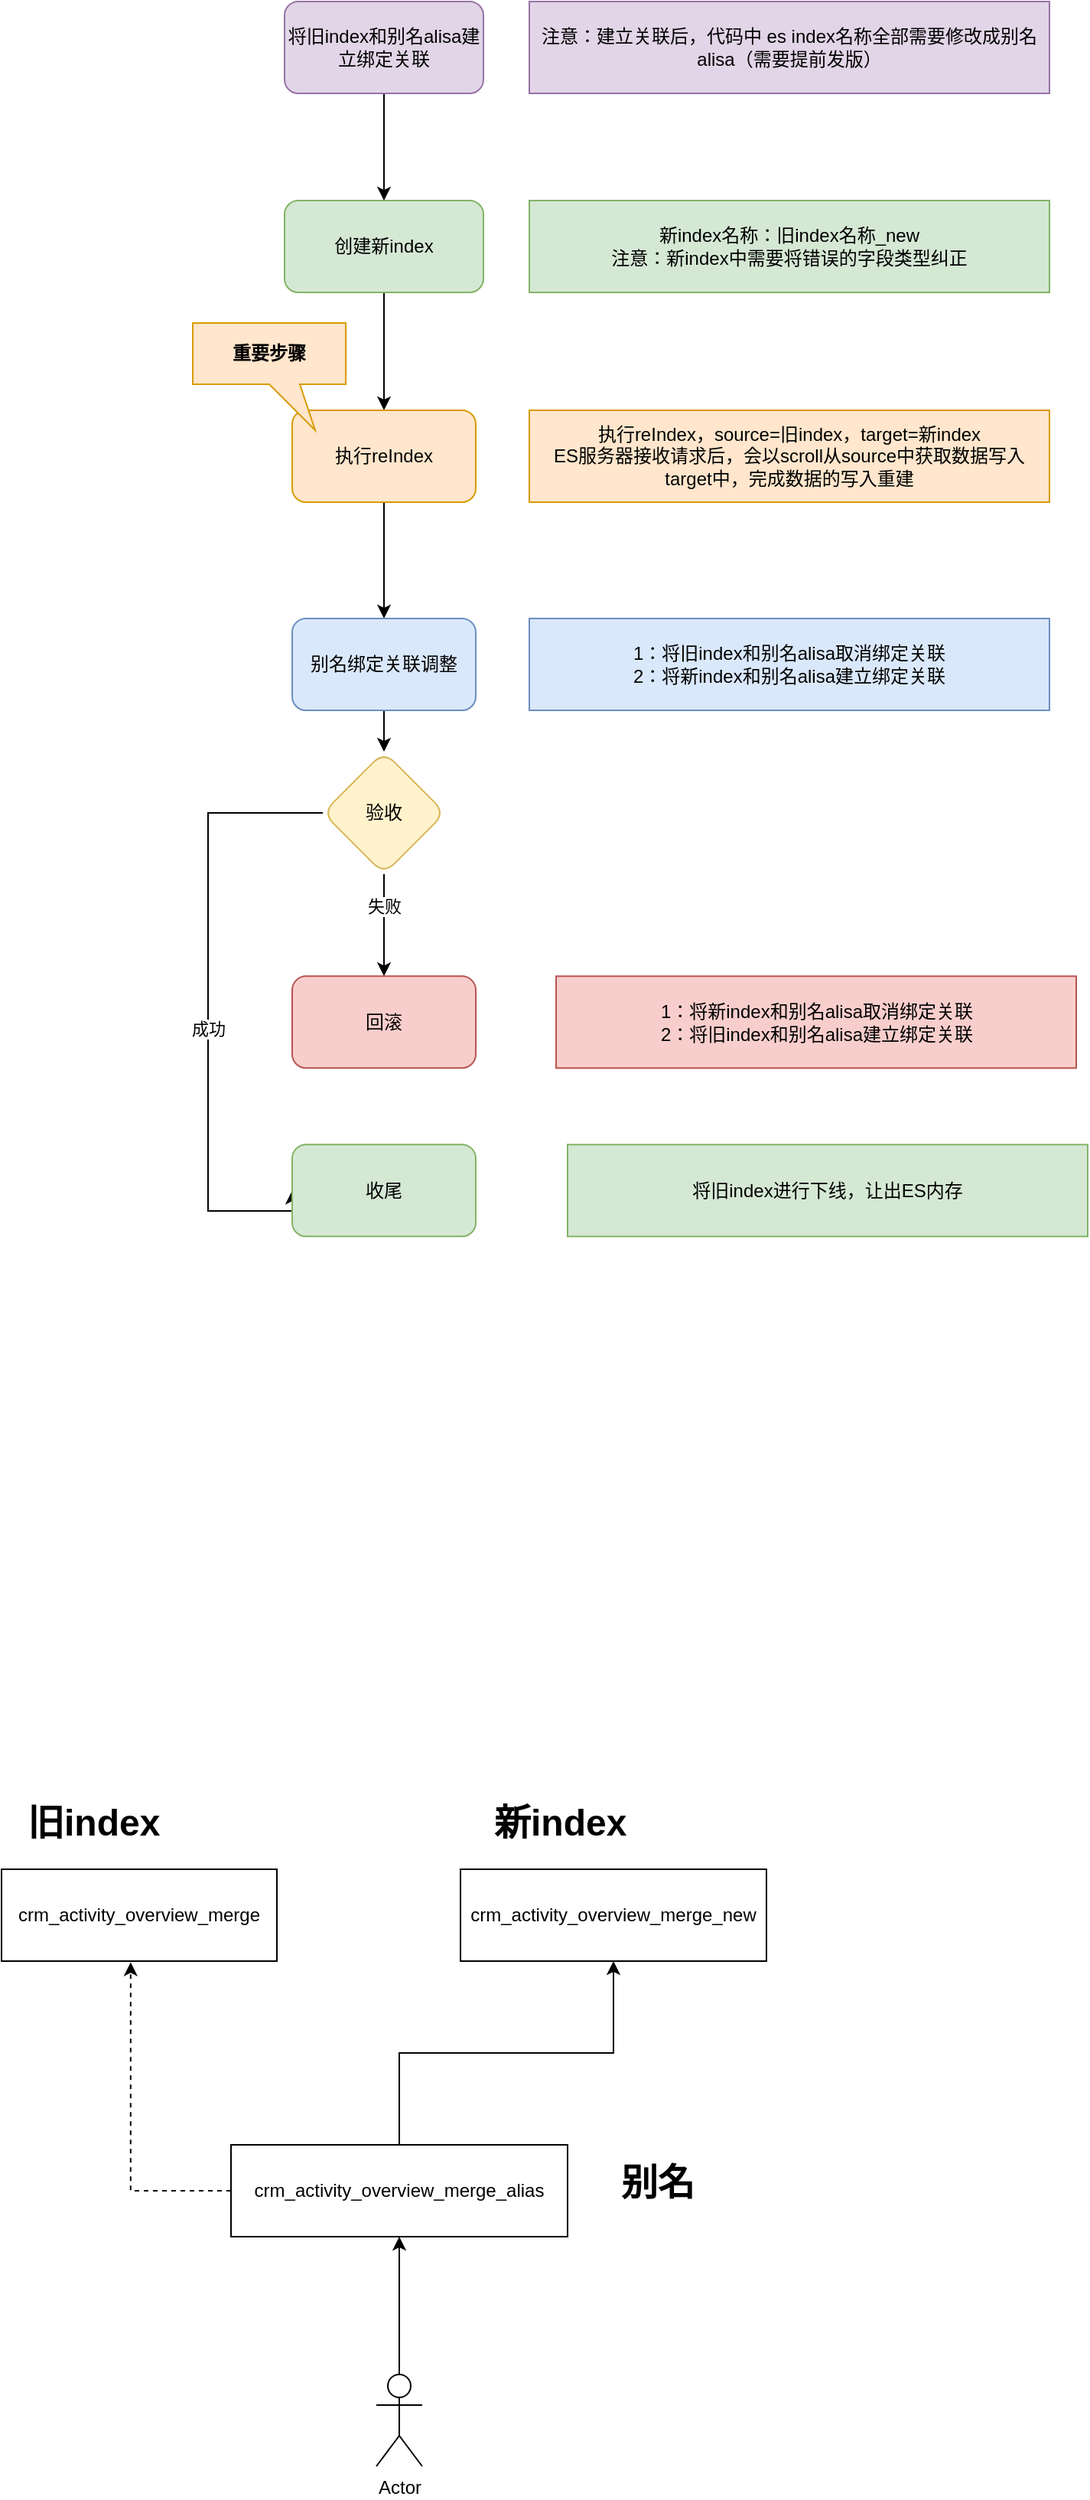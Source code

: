 <mxfile version="22.1.20" type="github">
  <diagram name="第 1 页" id="k2K2BacnFWVTWWxh2E1V">
    <mxGraphModel dx="2622" dy="1075" grid="1" gridSize="10" guides="1" tooltips="1" connect="1" arrows="1" fold="1" page="1" pageScale="1" pageWidth="827" pageHeight="1169" math="0" shadow="0">
      <root>
        <mxCell id="0" />
        <mxCell id="1" parent="0" />
        <mxCell id="hpwQwDmwqJIpBTNwLYX5-7" value="" style="edgeStyle=orthogonalEdgeStyle;rounded=0;orthogonalLoop=1;jettySize=auto;html=1;" edge="1" parent="1" source="hpwQwDmwqJIpBTNwLYX5-1" target="hpwQwDmwqJIpBTNwLYX5-6">
          <mxGeometry relative="1" as="geometry" />
        </mxCell>
        <mxCell id="hpwQwDmwqJIpBTNwLYX5-1" value="创建新index" style="rounded=1;whiteSpace=wrap;html=1;fillColor=#d5e8d4;strokeColor=#82b366;" vertex="1" parent="1">
          <mxGeometry x="-270" y="360" width="130" height="60" as="geometry" />
        </mxCell>
        <mxCell id="hpwQwDmwqJIpBTNwLYX5-9" value="" style="edgeStyle=orthogonalEdgeStyle;rounded=0;orthogonalLoop=1;jettySize=auto;html=1;" edge="1" parent="1" source="hpwQwDmwqJIpBTNwLYX5-6" target="hpwQwDmwqJIpBTNwLYX5-8">
          <mxGeometry relative="1" as="geometry" />
        </mxCell>
        <mxCell id="hpwQwDmwqJIpBTNwLYX5-6" value="执行reIndex" style="whiteSpace=wrap;html=1;rounded=1;fillColor=#ffe6cc;strokeColor=#d79b00;" vertex="1" parent="1">
          <mxGeometry x="-265" y="497" width="120" height="60" as="geometry" />
        </mxCell>
        <mxCell id="hpwQwDmwqJIpBTNwLYX5-48" style="edgeStyle=orthogonalEdgeStyle;rounded=0;orthogonalLoop=1;jettySize=auto;html=1;exitX=0.5;exitY=1;exitDx=0;exitDy=0;entryX=0.5;entryY=0;entryDx=0;entryDy=0;" edge="1" parent="1" source="hpwQwDmwqJIpBTNwLYX5-8" target="hpwQwDmwqJIpBTNwLYX5-41">
          <mxGeometry relative="1" as="geometry" />
        </mxCell>
        <mxCell id="hpwQwDmwqJIpBTNwLYX5-8" value="别名绑定关联调整" style="whiteSpace=wrap;html=1;rounded=1;fillColor=#dae8fc;strokeColor=#6c8ebf;" vertex="1" parent="1">
          <mxGeometry x="-265" y="633" width="120" height="60" as="geometry" />
        </mxCell>
        <mxCell id="hpwQwDmwqJIpBTNwLYX5-12" value="新index名称：旧index名称_new&lt;br&gt;注意：新index中需要将错误的字段类型纠正" style="rounded=0;whiteSpace=wrap;html=1;fillColor=#d5e8d4;strokeColor=#82b366;" vertex="1" parent="1">
          <mxGeometry x="-110" y="360" width="340" height="60" as="geometry" />
        </mxCell>
        <mxCell id="hpwQwDmwqJIpBTNwLYX5-13" value="执行reIndex，source=旧index，target=新index&lt;br&gt;ES服务器接收请求后，会以scroll从source中获取数据写入target中，完成数据的写入重建" style="rounded=0;whiteSpace=wrap;html=1;fillColor=#ffe6cc;strokeColor=#d79b00;" vertex="1" parent="1">
          <mxGeometry x="-110" y="497" width="340" height="60" as="geometry" />
        </mxCell>
        <mxCell id="hpwQwDmwqJIpBTNwLYX5-16" value="重要步骤" style="shape=callout;whiteSpace=wrap;html=1;perimeter=calloutPerimeter;position2=0.8;fillColor=#ffe6cc;strokeColor=#d79b00;fontStyle=1" vertex="1" parent="1">
          <mxGeometry x="-330" y="440" width="100" height="70" as="geometry" />
        </mxCell>
        <mxCell id="hpwQwDmwqJIpBTNwLYX5-37" style="edgeStyle=orthogonalEdgeStyle;rounded=0;orthogonalLoop=1;jettySize=auto;html=1;exitX=0.5;exitY=1;exitDx=0;exitDy=0;" edge="1" parent="1" source="hpwQwDmwqJIpBTNwLYX5-35" target="hpwQwDmwqJIpBTNwLYX5-1">
          <mxGeometry relative="1" as="geometry" />
        </mxCell>
        <mxCell id="hpwQwDmwqJIpBTNwLYX5-35" value="将旧index和别名alisa建立绑定关联" style="rounded=1;whiteSpace=wrap;html=1;fillColor=#e1d5e7;strokeColor=#9673a6;" vertex="1" parent="1">
          <mxGeometry x="-270" y="230" width="130" height="60" as="geometry" />
        </mxCell>
        <mxCell id="hpwQwDmwqJIpBTNwLYX5-38" value="注意：建立关联后，代码中 es index名称全部需要修改成别名alisa（需要提前发版）" style="rounded=0;whiteSpace=wrap;html=1;fillColor=#e1d5e7;strokeColor=#9673a6;" vertex="1" parent="1">
          <mxGeometry x="-110" y="230" width="340" height="60" as="geometry" />
        </mxCell>
        <mxCell id="hpwQwDmwqJIpBTNwLYX5-44" value="" style="edgeStyle=orthogonalEdgeStyle;rounded=0;orthogonalLoop=1;jettySize=auto;html=1;" edge="1" parent="1" source="hpwQwDmwqJIpBTNwLYX5-41" target="hpwQwDmwqJIpBTNwLYX5-43">
          <mxGeometry relative="1" as="geometry" />
        </mxCell>
        <mxCell id="hpwQwDmwqJIpBTNwLYX5-45" value="失败" style="edgeLabel;html=1;align=center;verticalAlign=middle;resizable=0;points=[];" vertex="1" connectable="0" parent="hpwQwDmwqJIpBTNwLYX5-44">
          <mxGeometry x="-0.471" relative="1" as="geometry">
            <mxPoint y="3" as="offset" />
          </mxGeometry>
        </mxCell>
        <mxCell id="hpwQwDmwqJIpBTNwLYX5-49" style="edgeStyle=orthogonalEdgeStyle;rounded=0;orthogonalLoop=1;jettySize=auto;html=1;exitX=0;exitY=0.5;exitDx=0;exitDy=0;entryX=0;entryY=0.5;entryDx=0;entryDy=0;" edge="1" parent="1" source="hpwQwDmwqJIpBTNwLYX5-41" target="hpwQwDmwqJIpBTNwLYX5-50">
          <mxGeometry relative="1" as="geometry">
            <mxPoint x="-360" y="860" as="targetPoint" />
            <Array as="points">
              <mxPoint x="-320" y="760" />
              <mxPoint x="-320" y="1020" />
              <mxPoint x="-265" y="1020" />
            </Array>
          </mxGeometry>
        </mxCell>
        <mxCell id="hpwQwDmwqJIpBTNwLYX5-51" value="成功" style="edgeLabel;html=1;align=center;verticalAlign=middle;resizable=0;points=[];" vertex="1" connectable="0" parent="hpwQwDmwqJIpBTNwLYX5-49">
          <mxGeometry x="0.068" relative="1" as="geometry">
            <mxPoint as="offset" />
          </mxGeometry>
        </mxCell>
        <mxCell id="hpwQwDmwqJIpBTNwLYX5-41" value="验收" style="rhombus;whiteSpace=wrap;html=1;fillColor=#fff2cc;strokeColor=#d6b656;rounded=1;" vertex="1" parent="1">
          <mxGeometry x="-245" y="720" width="80" height="80" as="geometry" />
        </mxCell>
        <mxCell id="hpwQwDmwqJIpBTNwLYX5-43" value="回滚" style="whiteSpace=wrap;html=1;fillColor=#f8cecc;strokeColor=#b85450;rounded=1;" vertex="1" parent="1">
          <mxGeometry x="-265" y="866.67" width="120" height="60" as="geometry" />
        </mxCell>
        <mxCell id="hpwQwDmwqJIpBTNwLYX5-46" value="1：将新index和别名alisa取消绑定关联&lt;br style=&quot;border-color: var(--border-color);&quot;&gt;2：将旧index和别名alisa建立绑定关联" style="rounded=0;whiteSpace=wrap;html=1;fillColor=#f8cecc;strokeColor=#b85450;" vertex="1" parent="1">
          <mxGeometry x="-92.5" y="866.67" width="340" height="60" as="geometry" />
        </mxCell>
        <mxCell id="hpwQwDmwqJIpBTNwLYX5-47" value="1：将旧index和别名alisa取消绑定关联&lt;br&gt;2：将新index和别名alisa建立绑定关联" style="rounded=0;whiteSpace=wrap;html=1;fillColor=#dae8fc;strokeColor=#6c8ebf;" vertex="1" parent="1">
          <mxGeometry x="-110" y="633" width="340" height="60" as="geometry" />
        </mxCell>
        <mxCell id="hpwQwDmwqJIpBTNwLYX5-50" value="收尾" style="whiteSpace=wrap;html=1;fillColor=#d5e8d4;strokeColor=#82b366;rounded=1;" vertex="1" parent="1">
          <mxGeometry x="-265" y="976.67" width="120" height="60" as="geometry" />
        </mxCell>
        <mxCell id="hpwQwDmwqJIpBTNwLYX5-52" value="将旧index进行下线，让出ES内存" style="rounded=0;whiteSpace=wrap;html=1;fillColor=#d5e8d4;strokeColor=#82b366;" vertex="1" parent="1">
          <mxGeometry x="-85" y="976.67" width="340" height="60" as="geometry" />
        </mxCell>
        <mxCell id="hpwQwDmwqJIpBTNwLYX5-53" style="edgeStyle=orthogonalEdgeStyle;rounded=0;orthogonalLoop=1;jettySize=auto;html=1;exitX=0.5;exitY=0;exitDx=0;exitDy=0;entryX=0.5;entryY=1;entryDx=0;entryDy=0;" edge="1" parent="1" source="hpwQwDmwqJIpBTNwLYX5-54" target="hpwQwDmwqJIpBTNwLYX5-56">
          <mxGeometry relative="1" as="geometry" />
        </mxCell>
        <mxCell id="hpwQwDmwqJIpBTNwLYX5-54" value="crm_activity_overview_merge_alias" style="rounded=0;whiteSpace=wrap;html=1;" vertex="1" parent="1">
          <mxGeometry x="-305" y="1630" width="220" height="60" as="geometry" />
        </mxCell>
        <mxCell id="hpwQwDmwqJIpBTNwLYX5-55" value="crm_activity_overview_merge" style="rounded=0;whiteSpace=wrap;html=1;" vertex="1" parent="1">
          <mxGeometry x="-455" y="1450" width="180" height="60" as="geometry" />
        </mxCell>
        <mxCell id="hpwQwDmwqJIpBTNwLYX5-56" value="crm_activity_overview_merge_new" style="rounded=0;whiteSpace=wrap;html=1;" vertex="1" parent="1">
          <mxGeometry x="-155" y="1450" width="200" height="60" as="geometry" />
        </mxCell>
        <mxCell id="hpwQwDmwqJIpBTNwLYX5-57" value="&lt;h1&gt;旧index&lt;/h1&gt;" style="text;html=1;strokeColor=none;fillColor=none;spacing=5;spacingTop=-20;whiteSpace=wrap;overflow=hidden;rounded=0;" vertex="1" parent="1">
          <mxGeometry x="-443" y="1400" width="163" height="30" as="geometry" />
        </mxCell>
        <mxCell id="hpwQwDmwqJIpBTNwLYX5-58" value="&lt;h1&gt;新index&lt;/h1&gt;" style="text;html=1;strokeColor=none;fillColor=none;spacing=5;spacingTop=-20;whiteSpace=wrap;overflow=hidden;rounded=0;" vertex="1" parent="1">
          <mxGeometry x="-138" y="1400" width="163" height="30" as="geometry" />
        </mxCell>
        <mxCell id="hpwQwDmwqJIpBTNwLYX5-59" value="&lt;h1&gt;别名&lt;/h1&gt;" style="text;html=1;strokeColor=none;fillColor=none;spacing=5;spacingTop=-20;whiteSpace=wrap;overflow=hidden;rounded=0;" vertex="1" parent="1">
          <mxGeometry x="-55" y="1635" width="90" height="50" as="geometry" />
        </mxCell>
        <mxCell id="hpwQwDmwqJIpBTNwLYX5-60" style="edgeStyle=orthogonalEdgeStyle;rounded=0;orthogonalLoop=1;jettySize=auto;html=1;entryX=0.5;entryY=1;entryDx=0;entryDy=0;" edge="1" parent="1" source="hpwQwDmwqJIpBTNwLYX5-61" target="hpwQwDmwqJIpBTNwLYX5-54">
          <mxGeometry relative="1" as="geometry" />
        </mxCell>
        <mxCell id="hpwQwDmwqJIpBTNwLYX5-61" value="Actor" style="shape=umlActor;verticalLabelPosition=bottom;verticalAlign=top;html=1;outlineConnect=0;" vertex="1" parent="1">
          <mxGeometry x="-210" y="1780" width="30" height="60" as="geometry" />
        </mxCell>
        <mxCell id="hpwQwDmwqJIpBTNwLYX5-62" style="edgeStyle=orthogonalEdgeStyle;rounded=0;orthogonalLoop=1;jettySize=auto;html=1;exitX=0;exitY=0.5;exitDx=0;exitDy=0;entryX=0.469;entryY=1.012;entryDx=0;entryDy=0;entryPerimeter=0;dashed=1;" edge="1" parent="1" source="hpwQwDmwqJIpBTNwLYX5-54" target="hpwQwDmwqJIpBTNwLYX5-55">
          <mxGeometry relative="1" as="geometry" />
        </mxCell>
      </root>
    </mxGraphModel>
  </diagram>
</mxfile>
